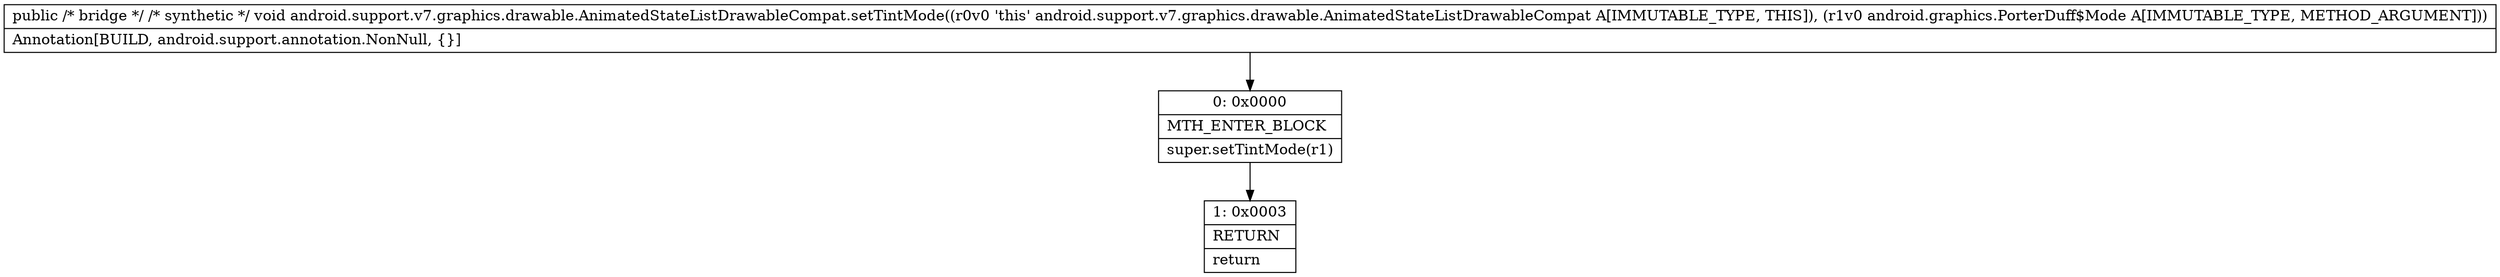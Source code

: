 digraph "CFG forandroid.support.v7.graphics.drawable.AnimatedStateListDrawableCompat.setTintMode(Landroid\/graphics\/PorterDuff$Mode;)V" {
Node_0 [shape=record,label="{0\:\ 0x0000|MTH_ENTER_BLOCK\l|super.setTintMode(r1)\l}"];
Node_1 [shape=record,label="{1\:\ 0x0003|RETURN\l|return\l}"];
MethodNode[shape=record,label="{public \/* bridge *\/ \/* synthetic *\/ void android.support.v7.graphics.drawable.AnimatedStateListDrawableCompat.setTintMode((r0v0 'this' android.support.v7.graphics.drawable.AnimatedStateListDrawableCompat A[IMMUTABLE_TYPE, THIS]), (r1v0 android.graphics.PorterDuff$Mode A[IMMUTABLE_TYPE, METHOD_ARGUMENT]))  | Annotation[BUILD, android.support.annotation.NonNull, \{\}]\l}"];
MethodNode -> Node_0;
Node_0 -> Node_1;
}

